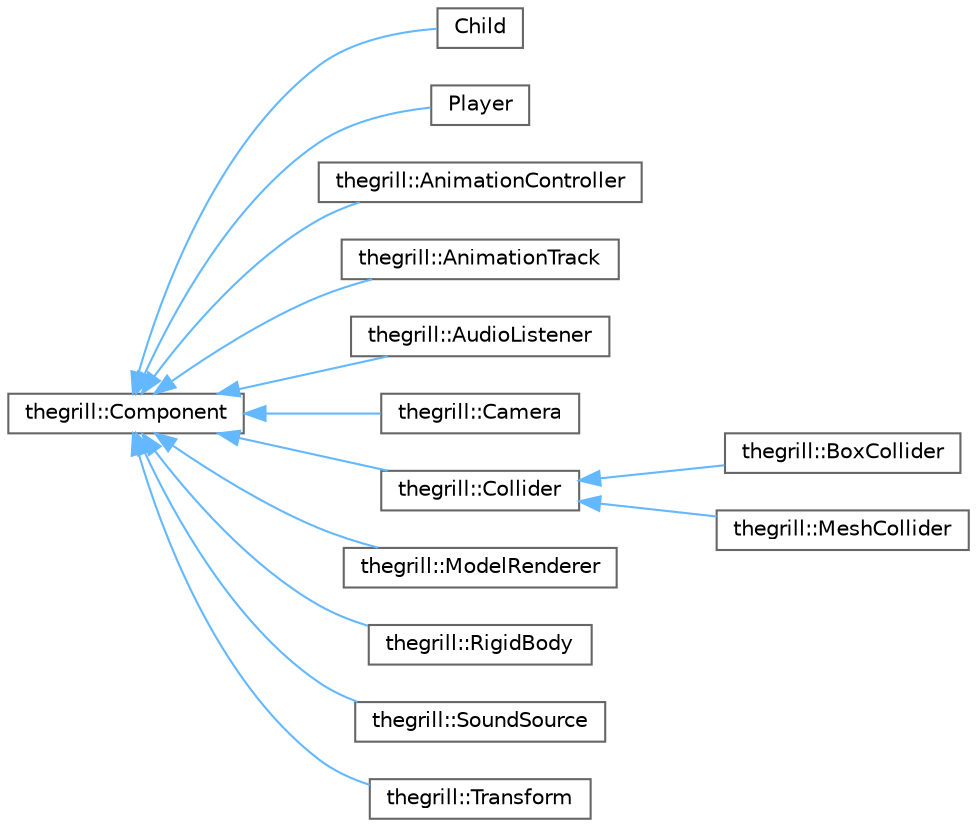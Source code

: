 digraph "Graphical Class Hierarchy"
{
 // LATEX_PDF_SIZE
  bgcolor="transparent";
  edge [fontname=Helvetica,fontsize=10,labelfontname=Helvetica,labelfontsize=10];
  node [fontname=Helvetica,fontsize=10,shape=box,height=0.2,width=0.4];
  rankdir="LR";
  Node0 [id="Node000000",label="thegrill::Component",height=0.2,width=0.4,color="grey40", fillcolor="white", style="filled",URL="$structthegrill_1_1_component.html",tooltip="Base class for all components in the engine."];
  Node0 -> Node1 [id="edge1_Node000000_Node000001",dir="back",color="steelblue1",style="solid",tooltip=" "];
  Node1 [id="Node000001",label="Child",height=0.2,width=0.4,color="grey40", fillcolor="white", style="filled",URL="$struct_child.html",tooltip=" "];
  Node0 -> Node2 [id="edge2_Node000000_Node000002",dir="back",color="steelblue1",style="solid",tooltip=" "];
  Node2 [id="Node000002",label="Player",height=0.2,width=0.4,color="grey40", fillcolor="white", style="filled",URL="$struct_player.html",tooltip=" "];
  Node0 -> Node3 [id="edge3_Node000000_Node000003",dir="back",color="steelblue1",style="solid",tooltip=" "];
  Node3 [id="Node000003",label="thegrill::AnimationController",height=0.2,width=0.4,color="grey40", fillcolor="white", style="filled",URL="$structthegrill_1_1_animation_controller.html",tooltip="The AnimationController class is responsible for managing and controlling the playback of animation t..."];
  Node0 -> Node4 [id="edge4_Node000000_Node000004",dir="back",color="steelblue1",style="solid",tooltip=" "];
  Node4 [id="Node000004",label="thegrill::AnimationTrack",height=0.2,width=0.4,color="grey40", fillcolor="white", style="filled",URL="$structthegrill_1_1_animation_track.html",tooltip="The AnimationTrack class holds data for an animation track, including keyframes."];
  Node0 -> Node5 [id="edge5_Node000000_Node000005",dir="back",color="steelblue1",style="solid",tooltip=" "];
  Node5 [id="Node000005",label="thegrill::AudioListener",height=0.2,width=0.4,color="grey40", fillcolor="white", style="filled",URL="$structthegrill_1_1_audio_listener.html",tooltip="The Audio Listener is a component used to control where audio is heard from."];
  Node0 -> Node6 [id="edge6_Node000000_Node000006",dir="back",color="steelblue1",style="solid",tooltip=" "];
  Node6 [id="Node000006",label="thegrill::Camera",height=0.2,width=0.4,color="grey40", fillcolor="white", style="filled",URL="$structthegrill_1_1_camera.html",tooltip="The BoxCollider class is used to control the position of the camera to be used in rendering pipeline."];
  Node0 -> Node7 [id="edge7_Node000000_Node000007",dir="back",color="steelblue1",style="solid",tooltip=" "];
  Node7 [id="Node000007",label="thegrill::Collider",height=0.2,width=0.4,color="grey40", fillcolor="white", style="filled",URL="$structthegrill_1_1_collider.html",tooltip=" "];
  Node7 -> Node8 [id="edge8_Node000007_Node000008",dir="back",color="steelblue1",style="solid",tooltip=" "];
  Node8 [id="Node000008",label="thegrill::BoxCollider",height=0.2,width=0.4,color="grey40", fillcolor="white", style="filled",URL="$structthegrill_1_1_box_collider.html",tooltip="The BoxCollider class represents a rectangular collider used to test for collision with other collide..."];
  Node7 -> Node9 [id="edge9_Node000007_Node000009",dir="back",color="steelblue1",style="solid",tooltip=" "];
  Node9 [id="Node000009",label="thegrill::MeshCollider",height=0.2,width=0.4,color="grey40", fillcolor="white", style="filled",URL="$structthegrill_1_1_mesh_collider.html",tooltip=" "];
  Node0 -> Node10 [id="edge10_Node000000_Node000010",dir="back",color="steelblue1",style="solid",tooltip=" "];
  Node10 [id="Node000010",label="thegrill::ModelRenderer",height=0.2,width=0.4,color="grey40", fillcolor="white", style="filled",URL="$structthegrill_1_1_model_renderer.html",tooltip="The ModelRenderer class is a component responsible for rendering models with textures."];
  Node0 -> Node11 [id="edge11_Node000000_Node000011",dir="back",color="steelblue1",style="solid",tooltip=" "];
  Node11 [id="Node000011",label="thegrill::RigidBody",height=0.2,width=0.4,color="grey40", fillcolor="white", style="filled",URL="$structthegrill_1_1_rigid_body.html",tooltip=" "];
  Node0 -> Node12 [id="edge12_Node000000_Node000012",dir="back",color="steelblue1",style="solid",tooltip=" "];
  Node12 [id="Node000012",label="thegrill::SoundSource",height=0.2,width=0.4,color="grey40", fillcolor="white", style="filled",URL="$structthegrill_1_1_sound_source.html",tooltip=" "];
  Node0 -> Node13 [id="edge13_Node000000_Node000013",dir="back",color="steelblue1",style="solid",tooltip=" "];
  Node13 [id="Node000013",label="thegrill::Transform",height=0.2,width=0.4,color="grey40", fillcolor="white", style="filled",URL="$structthegrill_1_1_transform.html",tooltip="The Transform compoenent represents the position, rotation, and scale of an entity."];
}
